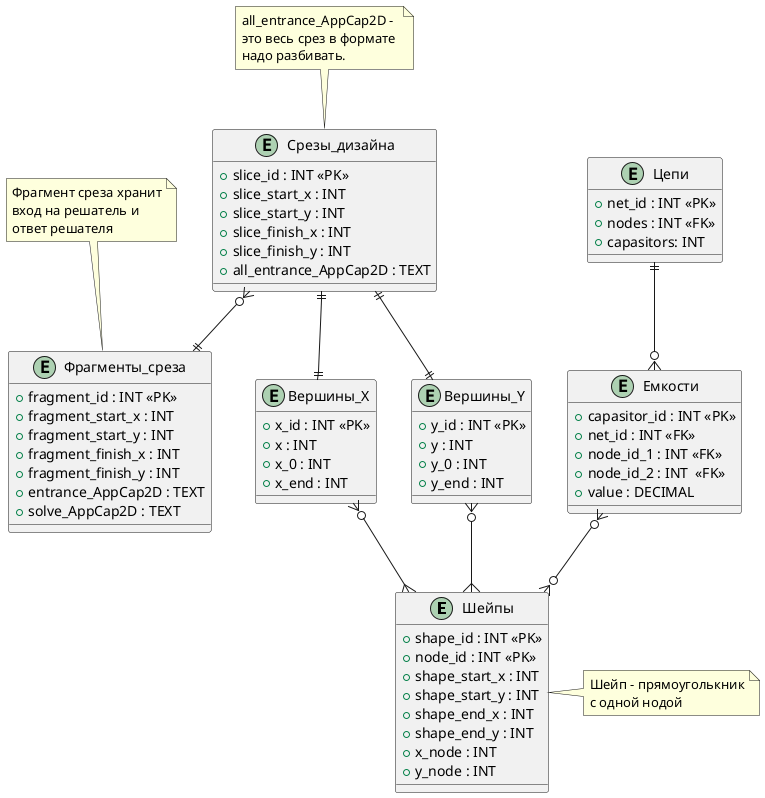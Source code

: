 @startuml
entity "Шейпы" {
    + shape_id : INT <<PK>>
    + node_id : INT <<PK>>
    + shape_start_x : INT
    + shape_start_y : INT
    + shape_end_x : INT
    + shape_end_y : INT
    + x_node : INT
    + y_node : INT
}
note right of Шейпы
Шейп - прямоуголькник
с одной нодой
end note
entity "Вершины_Х" {
    + x_id : INT <<PK>>
    + x : INT
    + x_0 : INT
    + x_end : INT
}

entity "Вершины_Y" {
    + y_id : INT <<PK>>
    + y : INT
    + y_0 : INT
    + y_end : INT
}
entity "Срезы_дизайна" {
    + slice_id : INT <<PK>>
    + slice_start_x : INT 
    + slice_start_y : INT 
    + slice_finish_x : INT
    + slice_finish_y : INT
    + all_entrance_AppCap2D : TEXT
}
note top of Срезы_дизайна
all_entrance_AppCap2D -
это весь срез в формате 
надо разбивать.
end note

entity "Фрагменты_среза" {
    + fragment_id : INT <<PK>>
    + fragment_start_x : INT 
    + fragment_start_y : INT 
    + fragment_finish_x : INT
    + fragment_finish_y : INT
    + entrance_AppCap2D : TEXT
    + solve_AppCap2D : TEXT
}
note top of Фрагменты_среза
Фрагмент среза хранит
вход на решатель и 
ответ решателя
end note
entity "Емкости" {
    + capasitor_id : INT <<PK>>
    + net_id : INT <<FK>>
    + node_id_1 : INT <<FK>>
    + node_id_2 : INT  <<FK>>
    + value : DECIMAL
}
entity "Цепи" {
    + net_id : INT <<PK>>
    + nodes : INT <<FK>>
    + capasitors: INT
}

Вершины_Х }o--{ Шейпы
Вершины_Y }o--{ Шейпы
Срезы_дизайна ||--|| Вершины_Х
Срезы_дизайна ||--|| Вершины_Y
Срезы_дизайна }o--|| Фрагменты_среза
Емкости }o--o{ Шейпы
Цепи ||--o{ Емкости
@enduml